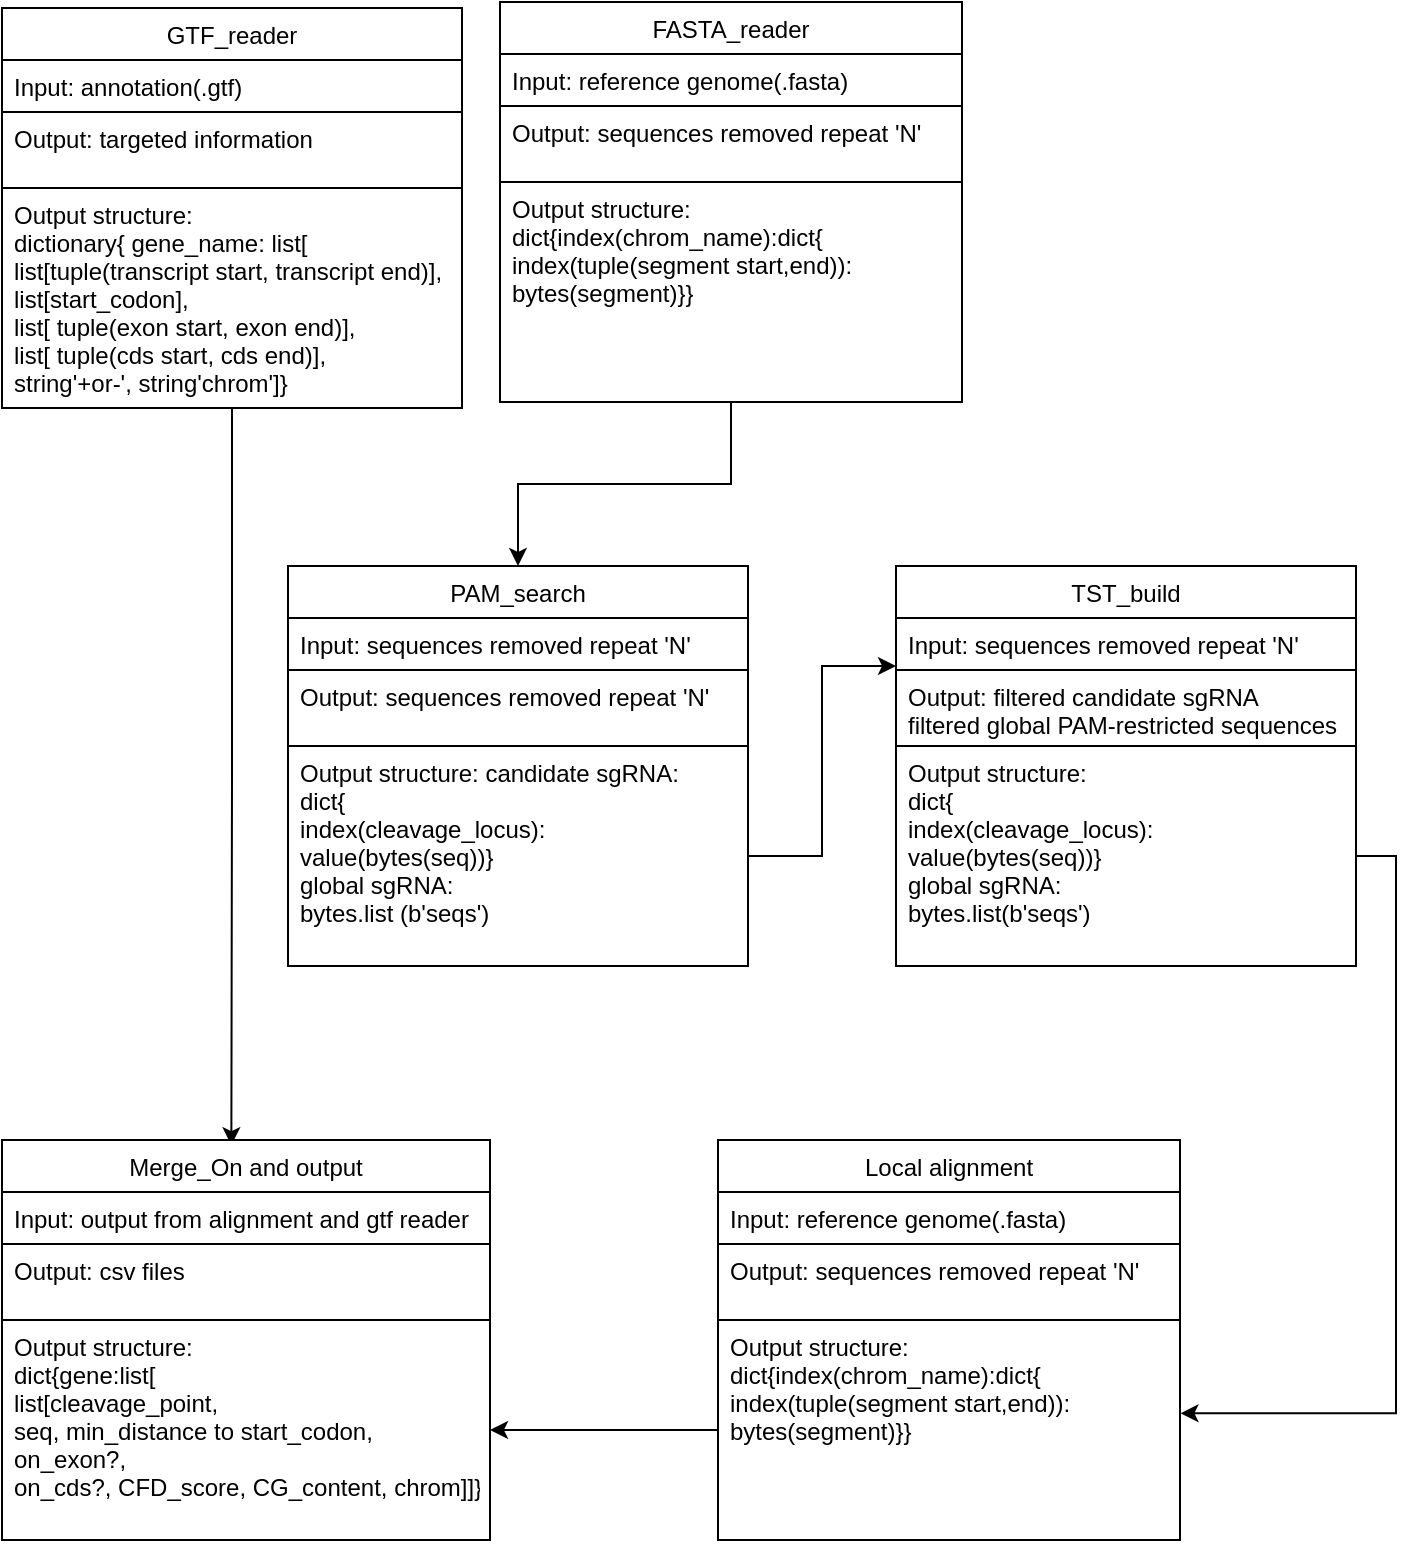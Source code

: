 <mxfile version="14.7.0" type="github">
  <diagram id="C5RBs43oDa-KdzZeNtuy" name="Page-1">
    <mxGraphModel dx="1406" dy="740" grid="0" gridSize="10" guides="1" tooltips="1" connect="1" arrows="1" fold="1" page="0" pageScale="1" pageWidth="827" pageHeight="1169" math="0" shadow="0">
      <root>
        <mxCell id="WIyWlLk6GJQsqaUBKTNV-0" />
        <mxCell id="WIyWlLk6GJQsqaUBKTNV-1" parent="WIyWlLk6GJQsqaUBKTNV-0" />
        <mxCell id="e_-ZPdQlDbdu-Gypd8ku-44" style="edgeStyle=orthogonalEdgeStyle;rounded=0;orthogonalLoop=1;jettySize=auto;html=1;exitX=0.5;exitY=1;exitDx=0;exitDy=0;entryX=0.47;entryY=0.013;entryDx=0;entryDy=0;entryPerimeter=0;" edge="1" parent="WIyWlLk6GJQsqaUBKTNV-1" source="e_-ZPdQlDbdu-Gypd8ku-4" target="e_-ZPdQlDbdu-Gypd8ku-36">
          <mxGeometry relative="1" as="geometry" />
        </mxCell>
        <mxCell id="e_-ZPdQlDbdu-Gypd8ku-4" value="GTF_reader" style="swimlane;fontStyle=0;childLayout=stackLayout;horizontal=1;startSize=26;horizontalStack=0;resizeParent=1;resizeParentMax=0;resizeLast=0;collapsible=1;marginBottom=0;" vertex="1" parent="WIyWlLk6GJQsqaUBKTNV-1">
          <mxGeometry x="10" y="120" width="230" height="200" as="geometry" />
        </mxCell>
        <mxCell id="e_-ZPdQlDbdu-Gypd8ku-5" value="Input: annotation(.gtf)" style="text;strokeColor=none;fillColor=none;align=left;verticalAlign=top;spacingLeft=4;spacingRight=4;overflow=hidden;rotatable=0;points=[[0,0.5],[1,0.5]];portConstraint=eastwest;" vertex="1" parent="e_-ZPdQlDbdu-Gypd8ku-4">
          <mxGeometry y="26" width="230" height="26" as="geometry" />
        </mxCell>
        <mxCell id="e_-ZPdQlDbdu-Gypd8ku-6" value="Output: targeted information" style="text;fillColor=none;align=left;verticalAlign=top;spacingLeft=4;spacingRight=4;overflow=hidden;rotatable=0;points=[[0,0.5],[1,0.5]];portConstraint=eastwest;strokeColor=#000000;" vertex="1" parent="e_-ZPdQlDbdu-Gypd8ku-4">
          <mxGeometry y="52" width="230" height="38" as="geometry" />
        </mxCell>
        <mxCell id="e_-ZPdQlDbdu-Gypd8ku-7" value="Output structure:&#xa;dictionary{ gene_name: list[ &#xa;list[tuple(transcript start, transcript end)], &#xa;list[start_codon], &#xa;list[ tuple(exon start, exon end)], &#xa;list[ tuple(cds start, cds end)], &#xa;string&#39;+or-&#39;, string&#39;chrom&#39;]}" style="text;strokeColor=none;fillColor=none;align=left;verticalAlign=top;spacingLeft=4;spacingRight=4;overflow=hidden;rotatable=0;points=[[0,0.5],[1,0.5]];portConstraint=eastwest;" vertex="1" parent="e_-ZPdQlDbdu-Gypd8ku-4">
          <mxGeometry y="90" width="230" height="110" as="geometry" />
        </mxCell>
        <mxCell id="e_-ZPdQlDbdu-Gypd8ku-25" style="edgeStyle=orthogonalEdgeStyle;rounded=0;orthogonalLoop=1;jettySize=auto;html=1;exitX=0.5;exitY=1;exitDx=0;exitDy=0;entryX=0.5;entryY=0;entryDx=0;entryDy=0;" edge="1" parent="WIyWlLk6GJQsqaUBKTNV-1" source="e_-ZPdQlDbdu-Gypd8ku-16" target="e_-ZPdQlDbdu-Gypd8ku-20">
          <mxGeometry relative="1" as="geometry" />
        </mxCell>
        <mxCell id="e_-ZPdQlDbdu-Gypd8ku-16" value="FASTA_reader" style="swimlane;fontStyle=0;childLayout=stackLayout;horizontal=1;startSize=26;horizontalStack=0;resizeParent=1;resizeParentMax=0;resizeLast=0;collapsible=1;marginBottom=0;" vertex="1" parent="WIyWlLk6GJQsqaUBKTNV-1">
          <mxGeometry x="259" y="117" width="231" height="200" as="geometry" />
        </mxCell>
        <mxCell id="e_-ZPdQlDbdu-Gypd8ku-17" value="Input: reference genome(.fasta)" style="text;strokeColor=none;fillColor=none;align=left;verticalAlign=top;spacingLeft=4;spacingRight=4;overflow=hidden;rotatable=0;points=[[0,0.5],[1,0.5]];portConstraint=eastwest;" vertex="1" parent="e_-ZPdQlDbdu-Gypd8ku-16">
          <mxGeometry y="26" width="231" height="26" as="geometry" />
        </mxCell>
        <mxCell id="e_-ZPdQlDbdu-Gypd8ku-18" value="Output: sequences removed repeat &#39;N&#39;" style="text;fillColor=none;align=left;verticalAlign=top;spacingLeft=4;spacingRight=4;overflow=hidden;rotatable=0;points=[[0,0.5],[1,0.5]];portConstraint=eastwest;strokeColor=#000000;" vertex="1" parent="e_-ZPdQlDbdu-Gypd8ku-16">
          <mxGeometry y="52" width="231" height="38" as="geometry" />
        </mxCell>
        <mxCell id="e_-ZPdQlDbdu-Gypd8ku-19" value="Output structure:&#xa;dict{index(chrom_name):dict{&#xa;index(tuple(segment start,end)):&#xa;bytes(segment)}}" style="text;strokeColor=none;fillColor=none;align=left;verticalAlign=top;spacingLeft=4;spacingRight=4;overflow=hidden;rotatable=0;points=[[0,0.5],[1,0.5]];portConstraint=eastwest;" vertex="1" parent="e_-ZPdQlDbdu-Gypd8ku-16">
          <mxGeometry y="90" width="231" height="110" as="geometry" />
        </mxCell>
        <mxCell id="e_-ZPdQlDbdu-Gypd8ku-20" value="PAM_search" style="swimlane;fontStyle=0;childLayout=stackLayout;horizontal=1;startSize=26;horizontalStack=0;resizeParent=1;resizeParentMax=0;resizeLast=0;collapsible=1;marginBottom=0;" vertex="1" parent="WIyWlLk6GJQsqaUBKTNV-1">
          <mxGeometry x="153" y="399" width="230" height="200" as="geometry" />
        </mxCell>
        <mxCell id="e_-ZPdQlDbdu-Gypd8ku-21" value="Input: sequences removed repeat &#39;N&#39;" style="text;strokeColor=none;fillColor=none;align=left;verticalAlign=top;spacingLeft=4;spacingRight=4;overflow=hidden;rotatable=0;points=[[0,0.5],[1,0.5]];portConstraint=eastwest;" vertex="1" parent="e_-ZPdQlDbdu-Gypd8ku-20">
          <mxGeometry y="26" width="230" height="26" as="geometry" />
        </mxCell>
        <mxCell id="e_-ZPdQlDbdu-Gypd8ku-22" value="Output: sequences removed repeat &#39;N&#39;" style="text;fillColor=none;align=left;verticalAlign=top;spacingLeft=4;spacingRight=4;overflow=hidden;rotatable=0;points=[[0,0.5],[1,0.5]];portConstraint=eastwest;strokeColor=#000000;" vertex="1" parent="e_-ZPdQlDbdu-Gypd8ku-20">
          <mxGeometry y="52" width="230" height="38" as="geometry" />
        </mxCell>
        <mxCell id="e_-ZPdQlDbdu-Gypd8ku-23" value="Output structure: candidate sgRNA:&#xa;dict{&#xa;index(cleavage_locus): &#xa;value(bytes(seq))}&#xa;global sgRNA:&#xa;bytes.list (b&#39;seqs&#39;)" style="text;strokeColor=none;fillColor=none;align=left;verticalAlign=top;spacingLeft=4;spacingRight=4;overflow=hidden;rotatable=0;points=[[0,0.5],[1,0.5]];portConstraint=eastwest;" vertex="1" parent="e_-ZPdQlDbdu-Gypd8ku-20">
          <mxGeometry y="90" width="230" height="110" as="geometry" />
        </mxCell>
        <mxCell id="e_-ZPdQlDbdu-Gypd8ku-27" value="TST_build" style="swimlane;fontStyle=0;childLayout=stackLayout;horizontal=1;startSize=26;horizontalStack=0;resizeParent=1;resizeParentMax=0;resizeLast=0;collapsible=1;marginBottom=0;" vertex="1" parent="WIyWlLk6GJQsqaUBKTNV-1">
          <mxGeometry x="457" y="399" width="230" height="200" as="geometry" />
        </mxCell>
        <mxCell id="e_-ZPdQlDbdu-Gypd8ku-28" value="Input: sequences removed repeat &#39;N&#39;" style="text;strokeColor=none;fillColor=none;align=left;verticalAlign=top;spacingLeft=4;spacingRight=4;overflow=hidden;rotatable=0;points=[[0,0.5],[1,0.5]];portConstraint=eastwest;" vertex="1" parent="e_-ZPdQlDbdu-Gypd8ku-27">
          <mxGeometry y="26" width="230" height="26" as="geometry" />
        </mxCell>
        <mxCell id="e_-ZPdQlDbdu-Gypd8ku-29" value="Output: filtered candidate sgRNA&#xa;filtered global PAM-restricted sequences" style="text;fillColor=none;align=left;verticalAlign=top;spacingLeft=4;spacingRight=4;overflow=hidden;rotatable=0;points=[[0,0.5],[1,0.5]];portConstraint=eastwest;strokeColor=#000000;" vertex="1" parent="e_-ZPdQlDbdu-Gypd8ku-27">
          <mxGeometry y="52" width="230" height="38" as="geometry" />
        </mxCell>
        <mxCell id="e_-ZPdQlDbdu-Gypd8ku-30" value="Output structure:&#xa;dict{&#xa;index(cleavage_locus): &#xa;value(bytes(seq))}&#xa;global sgRNA:&#xa;bytes.list(b&#39;seqs&#39;)" style="text;strokeColor=none;fillColor=none;align=left;verticalAlign=top;spacingLeft=4;spacingRight=4;overflow=hidden;rotatable=0;points=[[0,0.5],[1,0.5]];portConstraint=eastwest;" vertex="1" parent="e_-ZPdQlDbdu-Gypd8ku-27">
          <mxGeometry y="90" width="230" height="110" as="geometry" />
        </mxCell>
        <mxCell id="e_-ZPdQlDbdu-Gypd8ku-31" style="edgeStyle=orthogonalEdgeStyle;rounded=0;orthogonalLoop=1;jettySize=auto;html=1;exitX=1;exitY=0.5;exitDx=0;exitDy=0;entryX=0;entryY=0.25;entryDx=0;entryDy=0;" edge="1" parent="WIyWlLk6GJQsqaUBKTNV-1" source="e_-ZPdQlDbdu-Gypd8ku-23" target="e_-ZPdQlDbdu-Gypd8ku-27">
          <mxGeometry relative="1" as="geometry" />
        </mxCell>
        <mxCell id="e_-ZPdQlDbdu-Gypd8ku-32" value="Local alignment" style="swimlane;fontStyle=0;childLayout=stackLayout;horizontal=1;startSize=26;horizontalStack=0;resizeParent=1;resizeParentMax=0;resizeLast=0;collapsible=1;marginBottom=0;" vertex="1" parent="WIyWlLk6GJQsqaUBKTNV-1">
          <mxGeometry x="368" y="686" width="231" height="200" as="geometry" />
        </mxCell>
        <mxCell id="e_-ZPdQlDbdu-Gypd8ku-33" value="Input: reference genome(.fasta)" style="text;strokeColor=none;fillColor=none;align=left;verticalAlign=top;spacingLeft=4;spacingRight=4;overflow=hidden;rotatable=0;points=[[0,0.5],[1,0.5]];portConstraint=eastwest;" vertex="1" parent="e_-ZPdQlDbdu-Gypd8ku-32">
          <mxGeometry y="26" width="231" height="26" as="geometry" />
        </mxCell>
        <mxCell id="e_-ZPdQlDbdu-Gypd8ku-34" value="Output: sequences removed repeat &#39;N&#39;" style="text;fillColor=none;align=left;verticalAlign=top;spacingLeft=4;spacingRight=4;overflow=hidden;rotatable=0;points=[[0,0.5],[1,0.5]];portConstraint=eastwest;strokeColor=#000000;" vertex="1" parent="e_-ZPdQlDbdu-Gypd8ku-32">
          <mxGeometry y="52" width="231" height="38" as="geometry" />
        </mxCell>
        <mxCell id="e_-ZPdQlDbdu-Gypd8ku-35" value="Output structure:&#xa;dict{index(chrom_name):dict{&#xa;index(tuple(segment start,end)):&#xa;bytes(segment)}}" style="text;strokeColor=none;fillColor=none;align=left;verticalAlign=top;spacingLeft=4;spacingRight=4;overflow=hidden;rotatable=0;points=[[0,0.5],[1,0.5]];portConstraint=eastwest;" vertex="1" parent="e_-ZPdQlDbdu-Gypd8ku-32">
          <mxGeometry y="90" width="231" height="110" as="geometry" />
        </mxCell>
        <mxCell id="e_-ZPdQlDbdu-Gypd8ku-36" value="Merge_On and output" style="swimlane;fontStyle=0;childLayout=stackLayout;horizontal=1;startSize=26;horizontalStack=0;resizeParent=1;resizeParentMax=0;resizeLast=0;collapsible=1;marginBottom=0;" vertex="1" parent="WIyWlLk6GJQsqaUBKTNV-1">
          <mxGeometry x="10" y="686" width="244" height="200" as="geometry" />
        </mxCell>
        <mxCell id="e_-ZPdQlDbdu-Gypd8ku-37" value="Input: output from alignment and gtf reader" style="text;strokeColor=none;fillColor=none;align=left;verticalAlign=top;spacingLeft=4;spacingRight=4;overflow=hidden;rotatable=0;points=[[0,0.5],[1,0.5]];portConstraint=eastwest;" vertex="1" parent="e_-ZPdQlDbdu-Gypd8ku-36">
          <mxGeometry y="26" width="244" height="26" as="geometry" />
        </mxCell>
        <mxCell id="e_-ZPdQlDbdu-Gypd8ku-38" value="Output: csv files" style="text;fillColor=none;align=left;verticalAlign=top;spacingLeft=4;spacingRight=4;overflow=hidden;rotatable=0;points=[[0,0.5],[1,0.5]];portConstraint=eastwest;strokeColor=#000000;" vertex="1" parent="e_-ZPdQlDbdu-Gypd8ku-36">
          <mxGeometry y="52" width="244" height="38" as="geometry" />
        </mxCell>
        <mxCell id="e_-ZPdQlDbdu-Gypd8ku-39" value="Output structure:&#xa;dict{gene:list[&#xa;list[cleavage_point, &#xa;seq, min_distance to start_codon, &#xa;on_exon?, &#xa;on_cds?, CFD_score, CG_content, chrom]]}" style="text;strokeColor=none;fillColor=none;align=left;verticalAlign=top;spacingLeft=4;spacingRight=4;overflow=hidden;rotatable=0;points=[[0,0.5],[1,0.5]];portConstraint=eastwest;" vertex="1" parent="e_-ZPdQlDbdu-Gypd8ku-36">
          <mxGeometry y="90" width="244" height="110" as="geometry" />
        </mxCell>
        <mxCell id="e_-ZPdQlDbdu-Gypd8ku-42" style="edgeStyle=orthogonalEdgeStyle;rounded=0;orthogonalLoop=1;jettySize=auto;html=1;exitX=0;exitY=0.5;exitDx=0;exitDy=0;entryX=1;entryY=0.5;entryDx=0;entryDy=0;" edge="1" parent="WIyWlLk6GJQsqaUBKTNV-1" source="e_-ZPdQlDbdu-Gypd8ku-35" target="e_-ZPdQlDbdu-Gypd8ku-39">
          <mxGeometry relative="1" as="geometry" />
        </mxCell>
        <mxCell id="e_-ZPdQlDbdu-Gypd8ku-43" style="edgeStyle=orthogonalEdgeStyle;rounded=0;orthogonalLoop=1;jettySize=auto;html=1;exitX=1;exitY=0.5;exitDx=0;exitDy=0;entryX=1.001;entryY=0.424;entryDx=0;entryDy=0;entryPerimeter=0;" edge="1" parent="WIyWlLk6GJQsqaUBKTNV-1" source="e_-ZPdQlDbdu-Gypd8ku-30" target="e_-ZPdQlDbdu-Gypd8ku-35">
          <mxGeometry relative="1" as="geometry" />
        </mxCell>
      </root>
    </mxGraphModel>
  </diagram>
</mxfile>
